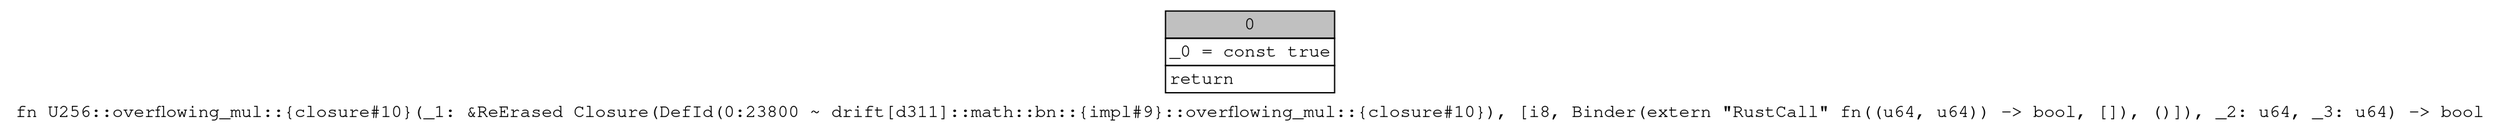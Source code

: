 digraph Mir_0_23800 {
    graph [fontname="Courier, monospace"];
    node [fontname="Courier, monospace"];
    edge [fontname="Courier, monospace"];
    label=<fn U256::overflowing_mul::{closure#10}(_1: &amp;ReErased Closure(DefId(0:23800 ~ drift[d311]::math::bn::{impl#9}::overflowing_mul::{closure#10}), [i8, Binder(extern &quot;RustCall&quot; fn((u64, u64)) -&gt; bool, []), ()]), _2: u64, _3: u64) -&gt; bool<br align="left"/>>;
    bb0__0_23800 [shape="none", label=<<table border="0" cellborder="1" cellspacing="0"><tr><td bgcolor="gray" align="center" colspan="1">0</td></tr><tr><td align="left" balign="left">_0 = const true<br/></td></tr><tr><td align="left">return</td></tr></table>>];
}
